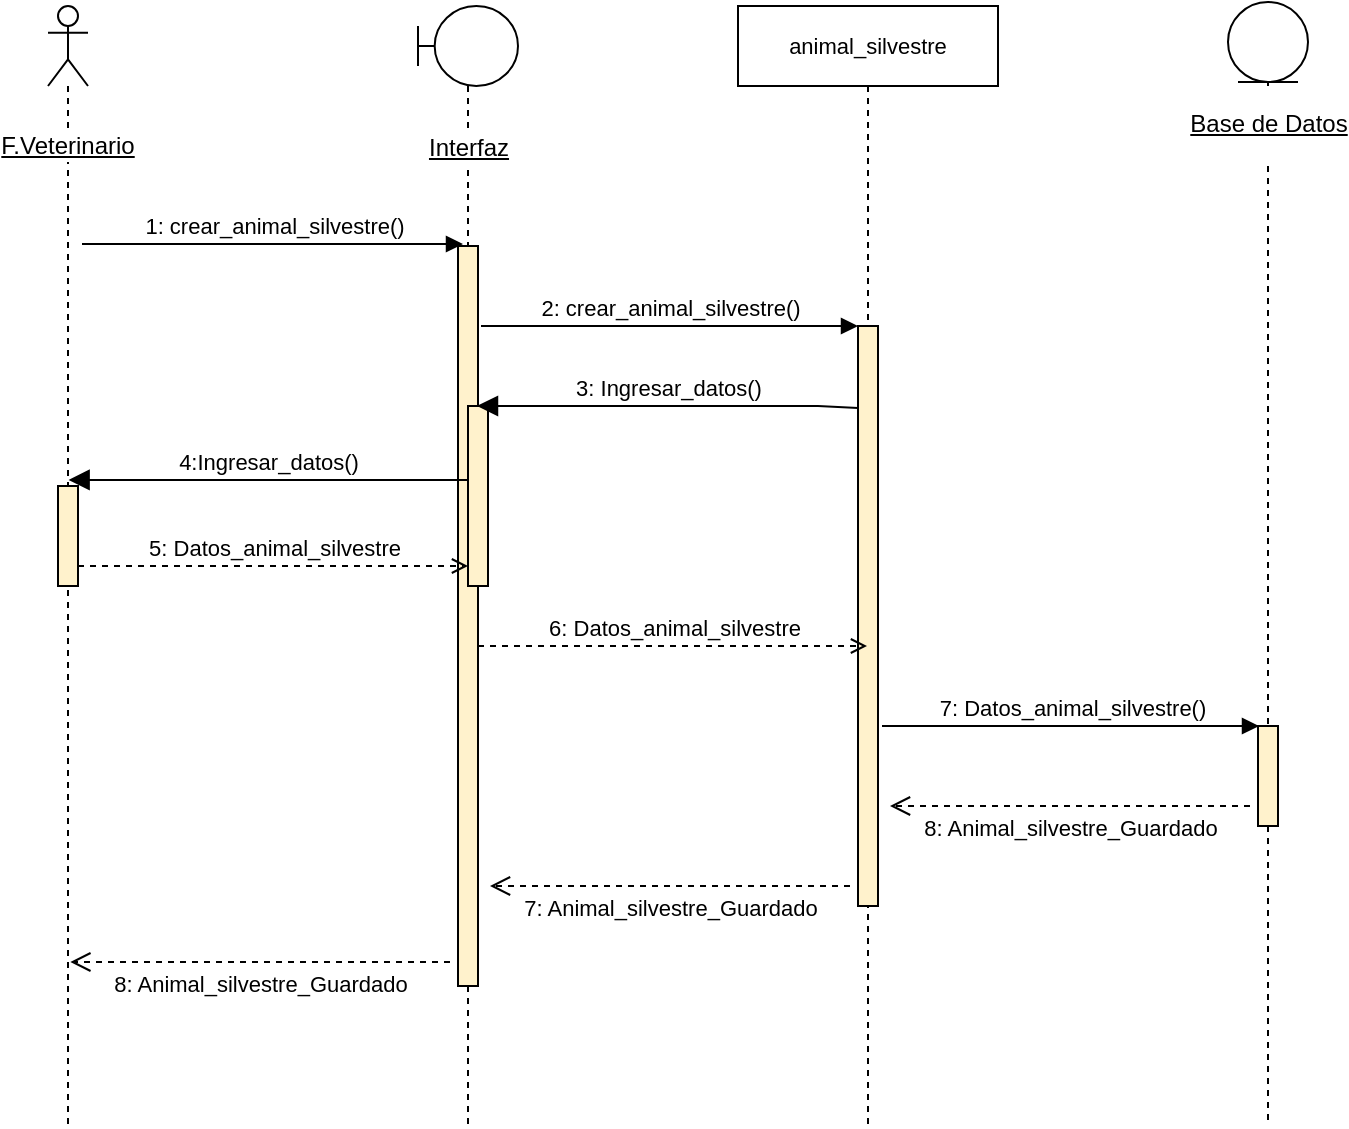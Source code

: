 <mxfile version="20.2.3" type="device" pages="6"><diagram id="PpPu5HY1YEJMZeKts9Id" name="DSCrearAnimalSilvestre"><mxGraphModel dx="868" dy="554" grid="1" gridSize="10" guides="1" tooltips="1" connect="1" arrows="1" fold="1" page="1" pageScale="1" pageWidth="827" pageHeight="1169" math="0" shadow="0"><root><mxCell id="0"/><mxCell id="1" parent="0"/><mxCell id="26SJ10j8aM3_4L1uNbva-2" value="F.Veterinario" style="shape=umlLifeline;participant=umlActor;perimeter=lifelinePerimeter;whiteSpace=wrap;html=1;container=1;collapsible=0;recursiveResize=0;verticalAlign=middle;spacingTop=100;outlineConnect=0;labelBackgroundColor=default;fontStyle=4" parent="1" vertex="1"><mxGeometry x="70" y="40" width="20" height="560" as="geometry"/></mxCell><mxCell id="26SJ10j8aM3_4L1uNbva-3" value="" style="html=1;points=[];perimeter=orthogonalPerimeter;labelBackgroundColor=default;labelBorderColor=none;strokeColor=#000000;fillColor=#fff2cc;" parent="26SJ10j8aM3_4L1uNbva-2" vertex="1"><mxGeometry x="5" y="240" width="10" height="50" as="geometry"/></mxCell><mxCell id="26SJ10j8aM3_4L1uNbva-4" value="Interfaz" style="shape=umlLifeline;participant=umlBoundary;perimeter=lifelinePerimeter;html=1;container=1;collapsible=0;recursiveResize=0;verticalAlign=middle;spacingTop=102;outlineConnect=0;spacing=0;labelBackgroundColor=default;labelBorderColor=none;fontStyle=4" parent="1" vertex="1"><mxGeometry x="255" y="40" width="50" height="560" as="geometry"/></mxCell><mxCell id="26SJ10j8aM3_4L1uNbva-5" value="" style="html=1;points=[];perimeter=orthogonalPerimeter;fillColor=#fff2cc;strokeColor=#000000;" parent="26SJ10j8aM3_4L1uNbva-4" vertex="1"><mxGeometry x="20" y="120" width="10" height="370" as="geometry"/></mxCell><mxCell id="o5OztdF5C5yKe_l-eB_c-1" value="" style="html=1;points=[];perimeter=orthogonalPerimeter;labelBackgroundColor=default;labelBorderColor=none;strokeColor=#000000;fillColor=#fff2cc;" vertex="1" parent="26SJ10j8aM3_4L1uNbva-4"><mxGeometry x="25" y="200" width="10" height="90" as="geometry"/></mxCell><mxCell id="26SJ10j8aM3_4L1uNbva-6" value="&lt;span style=&quot;font-size: 11px; background-color: rgb(255, 255, 255);&quot;&gt;animal_silvestre&lt;/span&gt;" style="shape=umlLifeline;perimeter=lifelinePerimeter;whiteSpace=wrap;html=1;container=1;collapsible=0;recursiveResize=0;outlineConnect=0;" parent="1" vertex="1"><mxGeometry x="415" y="40" width="130" height="560" as="geometry"/></mxCell><mxCell id="26SJ10j8aM3_4L1uNbva-7" value="" style="html=1;points=[];perimeter=orthogonalPerimeter;labelBackgroundColor=default;labelBorderColor=none;strokeColor=#000000;fillColor=#fff2cc;" parent="26SJ10j8aM3_4L1uNbva-6" vertex="1"><mxGeometry x="60" y="160" width="10" height="290" as="geometry"/></mxCell><mxCell id="26SJ10j8aM3_4L1uNbva-11" value="2: crear_animal_silvestre()" style="html=1;verticalAlign=bottom;endArrow=block;rounded=0;exitX=1.4;exitY=0.395;exitDx=0;exitDy=0;exitPerimeter=0;arcSize=0;" parent="26SJ10j8aM3_4L1uNbva-6" edge="1"><mxGeometry width="80" relative="1" as="geometry"><mxPoint x="-128.5" y="160" as="sourcePoint"/><mxPoint x="60" y="160" as="targetPoint"/></mxGeometry></mxCell><mxCell id="26SJ10j8aM3_4L1uNbva-9" value="3: Ingresar_datos()" style="html=1;verticalAlign=bottom;endArrow=block;endSize=8;rounded=0;endFill=1;" parent="26SJ10j8aM3_4L1uNbva-6" edge="1"><mxGeometry relative="1" as="geometry"><mxPoint x="-130.5" y="200" as="targetPoint"/><mxPoint x="60.0" y="201" as="sourcePoint"/><Array as="points"><mxPoint x="40" y="200"/></Array></mxGeometry></mxCell><mxCell id="26SJ10j8aM3_4L1uNbva-16" value="7: Animal_silvestre_Guardado" style="html=1;verticalAlign=bottom;endArrow=open;dashed=1;endSize=8;rounded=0;strokeColor=default;entryX=1.4;entryY=0.85;entryDx=0;entryDy=0;entryPerimeter=0;" parent="26SJ10j8aM3_4L1uNbva-6" edge="1"><mxGeometry y="20" relative="1" as="geometry"><mxPoint x="56" y="440" as="sourcePoint"/><mxPoint x="-124" y="440" as="targetPoint"/><mxPoint as="offset"/></mxGeometry></mxCell><mxCell id="26SJ10j8aM3_4L1uNbva-8" value="1: crear_animal_silvestre()" style="html=1;verticalAlign=bottom;endArrow=block;rounded=0;" parent="1" edge="1"><mxGeometry relative="1" as="geometry"><mxPoint x="87" y="159" as="sourcePoint"/><mxPoint x="277.5" y="159" as="targetPoint"/><Array as="points"><mxPoint x="237" y="159"/></Array></mxGeometry></mxCell><mxCell id="26SJ10j8aM3_4L1uNbva-12" value="&lt;p style=&quot;line-height: 1.2;&quot;&gt;&lt;u&gt;Base de Datos&lt;/u&gt;&lt;/p&gt;" style="shape=umlLifeline;participant=umlEntity;perimeter=lifelinePerimeter;html=1;container=1;collapsible=0;recursiveResize=0;verticalAlign=middle;spacingTop=81;outlineConnect=0;fontSize=12;labelPosition=center;verticalLabelPosition=middle;align=center;spacingRight=0;spacing=0;labelBorderColor=none;labelBackgroundColor=default;" parent="1" vertex="1"><mxGeometry x="660" y="38" width="40" height="562" as="geometry"/></mxCell><mxCell id="26SJ10j8aM3_4L1uNbva-13" value="" style="html=1;points=[];perimeter=orthogonalPerimeter;labelBackgroundColor=default;labelBorderColor=none;strokeColor=#000000;fillColor=#fff2cc;" parent="26SJ10j8aM3_4L1uNbva-12" vertex="1"><mxGeometry x="15" y="362" width="10" height="50" as="geometry"/></mxCell><mxCell id="26SJ10j8aM3_4L1uNbva-14" value="8: Animal_silvestre_Guardado" style="html=1;verticalAlign=bottom;endArrow=open;dashed=1;endSize=8;rounded=0;strokeColor=default;" parent="1" edge="1"><mxGeometry y="20" relative="1" as="geometry"><mxPoint x="671" y="440" as="sourcePoint"/><mxPoint x="491" y="440" as="targetPoint"/><mxPoint as="offset"/></mxGeometry></mxCell><mxCell id="26SJ10j8aM3_4L1uNbva-15" value="8: Animal_silvestre_Guardado" style="html=1;verticalAlign=bottom;endArrow=open;dashed=1;endSize=8;rounded=0;strokeColor=default;" parent="1" edge="1"><mxGeometry y="20" relative="1" as="geometry"><mxPoint x="271" y="518" as="sourcePoint"/><mxPoint x="81.167" y="518" as="targetPoint"/><mxPoint as="offset"/></mxGeometry></mxCell><mxCell id="26SJ10j8aM3_4L1uNbva-17" value="7: Datos_animal_silvestre()" style="html=1;verticalAlign=bottom;endArrow=block;rounded=0;exitX=1.4;exitY=0.395;exitDx=0;exitDy=0;exitPerimeter=0;arcSize=0;" parent="1" edge="1"><mxGeometry width="80" relative="1" as="geometry"><mxPoint x="487" y="400" as="sourcePoint"/><mxPoint x="675.5" y="400" as="targetPoint"/></mxGeometry></mxCell><mxCell id="o5OztdF5C5yKe_l-eB_c-2" value="4:Ingresar_datos()" style="html=1;verticalAlign=bottom;endArrow=block;endSize=8;rounded=0;endFill=1;entryX=0.531;entryY=-0.061;entryDx=0;entryDy=0;entryPerimeter=0;" edge="1" parent="1" source="26SJ10j8aM3_4L1uNbva-4" target="26SJ10j8aM3_4L1uNbva-3"><mxGeometry relative="1" as="geometry"><mxPoint x="90" y="278" as="targetPoint"/><mxPoint x="270.5" y="278.5" as="sourcePoint"/><Array as="points"/></mxGeometry></mxCell><mxCell id="26SJ10j8aM3_4L1uNbva-10" value="5: Datos_animal_silvestre" style="html=1;verticalAlign=bottom;endArrow=open;rounded=0;dashed=1;endFill=0;" parent="1" edge="1" target="o5OztdF5C5yKe_l-eB_c-1" source="26SJ10j8aM3_4L1uNbva-3"><mxGeometry width="80" relative="1" as="geometry"><mxPoint x="80" y="320" as="sourcePoint"/><mxPoint x="270.5" y="320.5" as="targetPoint"/><Array as="points"><mxPoint x="220" y="320"/></Array></mxGeometry></mxCell><mxCell id="o5OztdF5C5yKe_l-eB_c-3" value="6: Datos_animal_silvestre" style="html=1;verticalAlign=bottom;endArrow=open;rounded=0;dashed=1;endFill=0;" edge="1" parent="1" source="26SJ10j8aM3_4L1uNbva-5" target="26SJ10j8aM3_4L1uNbva-6"><mxGeometry width="80" relative="1" as="geometry"><mxPoint x="290" y="360" as="sourcePoint"/><mxPoint x="470" y="360" as="targetPoint"/><Array as="points"><mxPoint x="425" y="360"/></Array></mxGeometry></mxCell></root></mxGraphModel></diagram><diagram name="DSBuscarAnimalSilvestre" id="t5gWz8O-iPnU7sWwLJxw"><mxGraphModel dx="868" dy="554" grid="1" gridSize="10" guides="1" tooltips="1" connect="1" arrows="1" fold="1" page="1" pageScale="1" pageWidth="827" pageHeight="1169" math="0" shadow="0"><root><mxCell id="TSBlv3AnRWEgm5hTHN4B-0"/><mxCell id="TSBlv3AnRWEgm5hTHN4B-1" parent="TSBlv3AnRWEgm5hTHN4B-0"/><mxCell id="YzIP8chMCkNu9rCXRNPg-3" value="5: Buscar_animal_silvestre()" style="html=1;verticalAlign=bottom;endArrow=block;rounded=0;" parent="TSBlv3AnRWEgm5hTHN4B-1" edge="1"><mxGeometry relative="1" as="geometry"><mxPoint x="480" y="320" as="sourcePoint"/><mxPoint x="670.5" y="320" as="targetPoint"/><Array as="points"><mxPoint x="630" y="320"/></Array></mxGeometry></mxCell><mxCell id="FJk_5QKppAOTw_eSxexa-2" value="3: Nombre" style="html=1;verticalAlign=bottom;endArrow=open;rounded=0;dashed=1;endFill=0;" parent="TSBlv3AnRWEgm5hTHN4B-1" edge="1"><mxGeometry width="80" relative="1" as="geometry"><mxPoint x="75" y="240" as="sourcePoint"/><mxPoint x="265.5" y="240.5" as="targetPoint"/></mxGeometry></mxCell><mxCell id="TSBlv3AnRWEgm5hTHN4B-2" value="F.Veterinario" style="shape=umlLifeline;participant=umlActor;perimeter=lifelinePerimeter;whiteSpace=wrap;html=1;container=1;collapsible=0;recursiveResize=0;verticalAlign=middle;spacingTop=100;outlineConnect=0;labelBackgroundColor=default;fontStyle=4" parent="TSBlv3AnRWEgm5hTHN4B-1" vertex="1"><mxGeometry x="70" y="40" width="20" height="480" as="geometry"/></mxCell><mxCell id="TSBlv3AnRWEgm5hTHN4B-3" value="Interfaz" style="shape=umlLifeline;participant=umlBoundary;perimeter=lifelinePerimeter;html=1;container=1;collapsible=0;recursiveResize=0;verticalAlign=middle;spacingTop=102;outlineConnect=0;spacing=0;labelBackgroundColor=default;labelBorderColor=none;fontStyle=4" parent="TSBlv3AnRWEgm5hTHN4B-1" vertex="1"><mxGeometry x="255" y="40" width="50" height="480" as="geometry"/></mxCell><mxCell id="YzIP8chMCkNu9rCXRNPg-0" value="" style="html=1;points=[];perimeter=orthogonalPerimeter;labelBackgroundColor=default;labelBorderColor=none;strokeColor=#000000;fillColor=#fff2cc;" parent="TSBlv3AnRWEgm5hTHN4B-3" vertex="1"><mxGeometry x="20" y="120" width="10" height="290" as="geometry"/></mxCell><mxCell id="TSBlv3AnRWEgm5hTHN4B-4" value="&lt;span style=&quot;font-size: 11px; background-color: rgb(255, 255, 255);&quot;&gt;animal_silvestre&lt;/span&gt;" style="shape=umlLifeline;perimeter=lifelinePerimeter;whiteSpace=wrap;html=1;container=1;collapsible=0;recursiveResize=0;outlineConnect=0;" parent="TSBlv3AnRWEgm5hTHN4B-1" vertex="1"><mxGeometry x="415" y="40" width="130" height="480" as="geometry"/></mxCell><mxCell id="YzIP8chMCkNu9rCXRNPg-2" value="" style="html=1;points=[];perimeter=orthogonalPerimeter;labelBackgroundColor=default;labelBorderColor=none;strokeColor=#000000;fillColor=#fff2cc;" parent="TSBlv3AnRWEgm5hTHN4B-4" vertex="1"><mxGeometry x="60" y="240" width="10" height="130" as="geometry"/></mxCell><mxCell id="rik4LJtdC6rHzCmp5UxO-2" value="7: animal_silvestre_encontrado" style="html=1;verticalAlign=bottom;endArrow=open;dashed=1;endSize=8;rounded=0;strokeColor=default;" parent="TSBlv3AnRWEgm5hTHN4B-4" edge="1"><mxGeometry y="20" relative="1" as="geometry"><mxPoint x="51" y="360" as="sourcePoint"/><mxPoint x="-129" y="360" as="targetPoint"/><mxPoint as="offset"/></mxGeometry></mxCell><mxCell id="TSBlv3AnRWEgm5hTHN4B-5" value="&lt;p style=&quot;line-height: 1.2;&quot;&gt;&lt;u&gt;Base de Datos&lt;/u&gt;&lt;/p&gt;" style="shape=umlLifeline;participant=umlEntity;perimeter=lifelinePerimeter;html=1;container=1;collapsible=0;recursiveResize=0;verticalAlign=middle;spacingTop=81;outlineConnect=0;fontSize=12;labelPosition=center;verticalLabelPosition=middle;align=center;spacingRight=0;spacing=0;labelBorderColor=none;labelBackgroundColor=default;" parent="TSBlv3AnRWEgm5hTHN4B-1" vertex="1"><mxGeometry x="660" y="38" width="40" height="480" as="geometry"/></mxCell><mxCell id="rik4LJtdC6rHzCmp5UxO-1" value="" style="html=1;points=[];perimeter=orthogonalPerimeter;labelBackgroundColor=default;labelBorderColor=none;strokeColor=#000000;fillColor=#fff2cc;" parent="TSBlv3AnRWEgm5hTHN4B-5" vertex="1"><mxGeometry x="15" y="282" width="10" height="48" as="geometry"/></mxCell><mxCell id="FJk_5QKppAOTw_eSxexa-0" value="" style="html=1;points=[];perimeter=orthogonalPerimeter;labelBackgroundColor=default;labelBorderColor=none;strokeColor=#000000;fillColor=#fff2cc;" parent="TSBlv3AnRWEgm5hTHN4B-1" vertex="1"><mxGeometry x="76" y="200" width="10" height="50" as="geometry"/></mxCell><mxCell id="FJk_5QKppAOTw_eSxexa-1" value="1: Buscar_animal_silvestre()" style="html=1;verticalAlign=bottom;endArrow=block;rounded=0;" parent="TSBlv3AnRWEgm5hTHN4B-1" edge="1"><mxGeometry relative="1" as="geometry"><mxPoint x="86" y="160" as="sourcePoint"/><mxPoint x="276.5" y="160" as="targetPoint"/><Array as="points"><mxPoint x="236" y="160"/></Array></mxGeometry></mxCell><mxCell id="FJk_5QKppAOTw_eSxexa-3" value="2: Ingresar_animal_silvestre_Buscar()" style="html=1;verticalAlign=bottom;endArrow=block;endSize=8;rounded=0;endFill=1;" parent="TSBlv3AnRWEgm5hTHN4B-1" edge="1"><mxGeometry relative="1" as="geometry"><mxPoint x="78.5" y="199" as="targetPoint"/><mxPoint x="269.0" y="200" as="sourcePoint"/><Array as="points"><mxPoint x="249" y="199"/></Array></mxGeometry></mxCell><mxCell id="YzIP8chMCkNu9rCXRNPg-1" value="4: Buscar_animal_silvestre()" style="html=1;verticalAlign=bottom;endArrow=block;rounded=0;" parent="TSBlv3AnRWEgm5hTHN4B-1" edge="1"><mxGeometry relative="1" as="geometry"><mxPoint x="287" y="279.5" as="sourcePoint"/><mxPoint x="477.5" y="279.5" as="targetPoint"/><Array as="points"><mxPoint x="437" y="279.5"/></Array></mxGeometry></mxCell><mxCell id="rik4LJtdC6rHzCmp5UxO-0" value="6: animal_silvestre_encontrado" style="html=1;verticalAlign=bottom;endArrow=open;dashed=1;endSize=8;rounded=0;strokeColor=default;" parent="TSBlv3AnRWEgm5hTHN4B-1" edge="1"><mxGeometry y="20" relative="1" as="geometry"><mxPoint x="670" y="360" as="sourcePoint"/><mxPoint x="490" y="360" as="targetPoint"/><mxPoint as="offset"/></mxGeometry></mxCell><mxCell id="rik4LJtdC6rHzCmp5UxO-3" value="8:animal_silvestre_encontrado" style="html=1;verticalAlign=bottom;endArrow=open;dashed=1;endSize=8;rounded=0;strokeColor=default;" parent="TSBlv3AnRWEgm5hTHN4B-1" edge="1"><mxGeometry y="20" relative="1" as="geometry"><mxPoint x="271" y="440" as="sourcePoint"/><mxPoint x="91" y="440" as="targetPoint"/><mxPoint as="offset"/></mxGeometry></mxCell><mxCell id="LlLbbcKYtUrt_hek_lCf-0" value="&lt;font style=&quot;font-size: 11px;&quot;&gt;Puede devolver uno o más pacientes&lt;/font&gt;" style="shape=note;size=10;whiteSpace=wrap;html=1;labelBackgroundColor=none;align=left;fillColor=#fff2cc;strokeColor=#000000;" vertex="1" parent="TSBlv3AnRWEgm5hTHN4B-1"><mxGeometry x="730" y="210" width="90" height="60" as="geometry"/></mxCell><mxCell id="LlLbbcKYtUrt_hek_lCf-1" style="rounded=0;orthogonalLoop=1;jettySize=auto;html=1;fontSize=11;endArrow=none;endFill=0;dashed=1;" edge="1" parent="TSBlv3AnRWEgm5hTHN4B-1" source="rik4LJtdC6rHzCmp5UxO-1" target="LlLbbcKYtUrt_hek_lCf-0"><mxGeometry relative="1" as="geometry"/></mxCell></root></mxGraphModel></diagram><diagram name="DSVerAnimalSilvestre" id="uiC0CxBKIjvCTaStAtZ9"><mxGraphModel dx="868" dy="554" grid="1" gridSize="10" guides="1" tooltips="1" connect="1" arrows="1" fold="1" page="1" pageScale="1" pageWidth="827" pageHeight="1169" math="0" shadow="0"><root><mxCell id="5BQTQxXOsllrjebi0auy-0"/><mxCell id="5BQTQxXOsllrjebi0auy-1" parent="5BQTQxXOsllrjebi0auy-0"/><mxCell id="5BQTQxXOsllrjebi0auy-2" value="F.Veterinario" style="shape=umlLifeline;participant=umlActor;perimeter=lifelinePerimeter;whiteSpace=wrap;html=1;container=1;collapsible=0;recursiveResize=0;verticalAlign=middle;spacingTop=100;outlineConnect=0;labelBackgroundColor=default;fontStyle=4" vertex="1" parent="5BQTQxXOsllrjebi0auy-1"><mxGeometry x="70" y="40" width="20" height="520" as="geometry"/></mxCell><mxCell id="5BQTQxXOsllrjebi0auy-3" value="Interfaz" style="shape=umlLifeline;participant=umlBoundary;perimeter=lifelinePerimeter;html=1;container=1;collapsible=0;recursiveResize=0;verticalAlign=middle;spacingTop=102;outlineConnect=0;spacing=0;labelBackgroundColor=default;labelBorderColor=none;fontStyle=4" vertex="1" parent="5BQTQxXOsllrjebi0auy-1"><mxGeometry x="255" y="40" width="50" height="520" as="geometry"/></mxCell><mxCell id="5BQTQxXOsllrjebi0auy-4" value="" style="html=1;points=[];perimeter=orthogonalPerimeter;labelBackgroundColor=default;labelBorderColor=none;strokeColor=#000000;fillColor=#fff2cc;" vertex="1" parent="5BQTQxXOsllrjebi0auy-3"><mxGeometry x="20" y="240" width="10" height="210" as="geometry"/></mxCell><mxCell id="5BQTQxXOsllrjebi0auy-5" value="&lt;span style=&quot;font-size: 11px; background-color: rgb(255, 255, 255);&quot;&gt;animal_silvestre&lt;/span&gt;" style="shape=umlLifeline;perimeter=lifelinePerimeter;whiteSpace=wrap;html=1;container=1;collapsible=0;recursiveResize=0;outlineConnect=0;" vertex="1" parent="5BQTQxXOsllrjebi0auy-1"><mxGeometry x="397" y="40" width="167" height="520" as="geometry"/></mxCell><mxCell id="5BQTQxXOsllrjebi0auy-6" value="2: Ver_animal_silvestre()" style="html=1;verticalAlign=bottom;endArrow=block;rounded=0;endFill=1;" edge="1" parent="5BQTQxXOsllrjebi0auy-5"><mxGeometry width="80" relative="1" as="geometry"><mxPoint x="-107" y="280" as="sourcePoint"/><mxPoint x="73" y="281" as="targetPoint"/></mxGeometry></mxCell><mxCell id="5BQTQxXOsllrjebi0auy-7" value="" style="html=1;points=[];perimeter=orthogonalPerimeter;labelBackgroundColor=default;labelBorderColor=none;strokeColor=#000000;fillColor=#fff2cc;" vertex="1" parent="5BQTQxXOsllrjebi0auy-5"><mxGeometry x="78.5" y="280" width="10" height="130" as="geometry"/></mxCell><mxCell id="5BQTQxXOsllrjebi0auy-8" value="5: Datos_animal_silvestre" style="html=1;verticalAlign=bottom;endArrow=open;dashed=1;endSize=8;rounded=0;strokeColor=default;" edge="1" parent="5BQTQxXOsllrjebi0auy-5"><mxGeometry y="20" relative="1" as="geometry"><mxPoint x="73" y="400" as="sourcePoint"/><mxPoint x="-107" y="400" as="targetPoint"/><mxPoint as="offset"/></mxGeometry></mxCell><mxCell id="5BQTQxXOsllrjebi0auy-9" value="&lt;p style=&quot;line-height: 1.2;&quot;&gt;&lt;u&gt;Base de Datos&lt;/u&gt;&lt;/p&gt;" style="shape=umlLifeline;participant=umlEntity;perimeter=lifelinePerimeter;html=1;container=1;collapsible=0;recursiveResize=0;verticalAlign=middle;spacingTop=81;outlineConnect=0;fontSize=12;labelPosition=center;verticalLabelPosition=middle;align=center;spacingRight=0;spacing=0;labelBorderColor=none;labelBackgroundColor=default;" vertex="1" parent="5BQTQxXOsllrjebi0auy-1"><mxGeometry x="660" y="38" width="40" height="522" as="geometry"/></mxCell><mxCell id="5BQTQxXOsllrjebi0auy-10" value="" style="html=1;points=[];perimeter=orthogonalPerimeter;labelBackgroundColor=default;labelBorderColor=none;strokeColor=#000000;fillColor=#fff2cc;" vertex="1" parent="5BQTQxXOsllrjebi0auy-9"><mxGeometry x="15" y="322" width="10" height="50" as="geometry"/></mxCell><mxCell id="5BQTQxXOsllrjebi0auy-11" value="1: Ver_animal_silvestre()" style="html=1;verticalAlign=bottom;endArrow=block;rounded=0;" edge="1" parent="5BQTQxXOsllrjebi0auy-1"><mxGeometry relative="1" as="geometry"><mxPoint x="80.0" y="280" as="sourcePoint"/><mxPoint x="270.5" y="280" as="targetPoint"/><Array as="points"><mxPoint x="230" y="280"/></Array></mxGeometry></mxCell><mxCell id="5BQTQxXOsllrjebi0auy-12" value="3: Ver_animal_silvestre()" style="html=1;verticalAlign=bottom;endArrow=block;rounded=0;endFill=1;" edge="1" parent="5BQTQxXOsllrjebi0auy-1"><mxGeometry width="80" relative="1" as="geometry"><mxPoint x="486.5" y="359.5" as="sourcePoint"/><mxPoint x="677" y="360" as="targetPoint"/></mxGeometry></mxCell><mxCell id="5BQTQxXOsllrjebi0auy-13" value="4:Datos_animal_silvestre" style="html=1;verticalAlign=bottom;endArrow=open;dashed=1;endSize=8;rounded=0;strokeColor=default;" edge="1" parent="5BQTQxXOsllrjebi0auy-1"><mxGeometry y="20" relative="1" as="geometry"><mxPoint x="670" y="400.0" as="sourcePoint"/><mxPoint x="490" y="400.0" as="targetPoint"/><mxPoint as="offset"/></mxGeometry></mxCell><mxCell id="5BQTQxXOsllrjebi0auy-14" value="6: Datos_animal_silvestre" style="html=1;verticalAlign=bottom;endArrow=open;dashed=1;endSize=8;rounded=0;strokeColor=default;" edge="1" parent="5BQTQxXOsllrjebi0auy-1"><mxGeometry y="20" relative="1" as="geometry"><mxPoint x="270" y="480" as="sourcePoint"/><mxPoint x="90" y="480" as="targetPoint"/><mxPoint as="offset"/></mxGeometry></mxCell><mxCell id="5BQTQxXOsllrjebi0auy-15" value="&lt;b&gt;ref&lt;/b&gt; Buscar_&lt;span style=&quot;font-size: 11px;&quot;&gt;animal_silvestre&lt;/span&gt;" style="shape=umlFrame;whiteSpace=wrap;html=1;width=180;height=30;fillColor=#fff2cc;strokeColor=#000000;" vertex="1" parent="5BQTQxXOsllrjebi0auy-1"><mxGeometry x="80" y="160" width="600" height="80" as="geometry"/></mxCell></root></mxGraphModel></diagram><diagram name="DSEditarAnimalSilvestre" id="uuRQjF_i7qxjQzjEemil"><mxGraphModel dx="868" dy="554" grid="1" gridSize="10" guides="1" tooltips="1" connect="1" arrows="1" fold="1" page="1" pageScale="1" pageWidth="827" pageHeight="1169" math="0" shadow="0"><root><mxCell id="XlnErdmDIxLrdk32iWzj-0"/><mxCell id="XlnErdmDIxLrdk32iWzj-1" parent="XlnErdmDIxLrdk32iWzj-0"/><mxCell id="XlnErdmDIxLrdk32iWzj-2" value="F.Veterinario" style="shape=umlLifeline;participant=umlActor;perimeter=lifelinePerimeter;whiteSpace=wrap;html=1;container=1;collapsible=0;recursiveResize=0;verticalAlign=middle;spacingTop=100;outlineConnect=0;labelBackgroundColor=default;fontStyle=4" vertex="1" parent="XlnErdmDIxLrdk32iWzj-1"><mxGeometry x="70" y="40" width="20" height="760" as="geometry"/></mxCell><mxCell id="XlnErdmDIxLrdk32iWzj-3" value="Interfaz" style="shape=umlLifeline;participant=umlBoundary;perimeter=lifelinePerimeter;html=1;container=1;collapsible=0;recursiveResize=0;verticalAlign=middle;spacingTop=102;outlineConnect=0;spacing=0;labelBackgroundColor=default;labelBorderColor=none;fontStyle=4" vertex="1" parent="XlnErdmDIxLrdk32iWzj-1"><mxGeometry x="255" y="40" width="50" height="760" as="geometry"/></mxCell><mxCell id="XlnErdmDIxLrdk32iWzj-4" value="" style="html=1;points=[];perimeter=orthogonalPerimeter;labelBackgroundColor=default;labelBorderColor=none;strokeColor=#000000;fillColor=#fff2cc;" vertex="1" parent="XlnErdmDIxLrdk32iWzj-3"><mxGeometry x="20" y="240" width="10" height="210" as="geometry"/></mxCell><mxCell id="oY2jYeKHebTG-f5XdAxJ-2" value="" style="html=1;points=[];perimeter=orthogonalPerimeter;labelBackgroundColor=default;labelBorderColor=none;strokeColor=#000000;fillColor=#fff2cc;" vertex="1" parent="XlnErdmDIxLrdk32iWzj-3"><mxGeometry x="20" y="480" width="10" height="210" as="geometry"/></mxCell><mxCell id="XlnErdmDIxLrdk32iWzj-5" value="&lt;span style=&quot;font-size: 11px; background-color: rgb(255, 255, 255);&quot;&gt;animal_silvestre&lt;/span&gt;" style="shape=umlLifeline;perimeter=lifelinePerimeter;whiteSpace=wrap;html=1;container=1;collapsible=0;recursiveResize=0;outlineConnect=0;" vertex="1" parent="XlnErdmDIxLrdk32iWzj-1"><mxGeometry x="420" y="38" width="123" height="760" as="geometry"/></mxCell><mxCell id="XlnErdmDIxLrdk32iWzj-6" value="2: Editar_animal_silvestre()" style="html=1;verticalAlign=bottom;endArrow=block;rounded=0;endFill=1;" edge="1" parent="XlnErdmDIxLrdk32iWzj-5"><mxGeometry width="80" relative="1" as="geometry"><mxPoint x="-130" y="280" as="sourcePoint"/><mxPoint x="50" y="281" as="targetPoint"/></mxGeometry></mxCell><mxCell id="XlnErdmDIxLrdk32iWzj-7" value="" style="html=1;points=[];perimeter=orthogonalPerimeter;labelBackgroundColor=default;labelBorderColor=none;strokeColor=#000000;fillColor=#fff2cc;" vertex="1" parent="XlnErdmDIxLrdk32iWzj-5"><mxGeometry x="56.5" y="280" width="10" height="130" as="geometry"/></mxCell><mxCell id="XlnErdmDIxLrdk32iWzj-8" value="5: Datos_animal_silvestre" style="html=1;verticalAlign=bottom;endArrow=open;dashed=1;endSize=8;rounded=0;strokeColor=default;" edge="1" parent="XlnErdmDIxLrdk32iWzj-5"><mxGeometry y="20" relative="1" as="geometry"><mxPoint x="50" y="402" as="sourcePoint"/><mxPoint x="-130" y="402" as="targetPoint"/><mxPoint as="offset"/></mxGeometry></mxCell><mxCell id="oY2jYeKHebTG-f5XdAxJ-3" value="8: Guardar_nuevos_datos()" style="html=1;verticalAlign=bottom;endArrow=block;rounded=0;endFill=1;" edge="1" parent="XlnErdmDIxLrdk32iWzj-5"><mxGeometry width="80" relative="1" as="geometry"><mxPoint x="-123.5" y="520" as="sourcePoint"/><mxPoint x="56.5" y="521" as="targetPoint"/></mxGeometry></mxCell><mxCell id="oY2jYeKHebTG-f5XdAxJ-4" value="" style="html=1;points=[];perimeter=orthogonalPerimeter;labelBackgroundColor=default;labelBorderColor=none;strokeColor=#000000;fillColor=#fff2cc;" vertex="1" parent="XlnErdmDIxLrdk32iWzj-5"><mxGeometry x="56.5" y="520" width="10" height="130" as="geometry"/></mxCell><mxCell id="oY2jYeKHebTG-f5XdAxJ-8" value="11: animal_silvestre_guardado" style="html=1;verticalAlign=bottom;endArrow=open;dashed=1;endSize=8;rounded=0;strokeColor=default;" edge="1" parent="XlnErdmDIxLrdk32iWzj-5"><mxGeometry y="20" relative="1" as="geometry"><mxPoint x="50" y="640" as="sourcePoint"/><mxPoint x="-130" y="640" as="targetPoint"/><mxPoint as="offset"/></mxGeometry></mxCell><mxCell id="XlnErdmDIxLrdk32iWzj-9" value="&lt;p style=&quot;line-height: 1.2;&quot;&gt;&lt;u&gt;Base de Datos&lt;/u&gt;&lt;/p&gt;" style="shape=umlLifeline;participant=umlEntity;perimeter=lifelinePerimeter;html=1;container=1;collapsible=0;recursiveResize=0;verticalAlign=middle;spacingTop=81;outlineConnect=0;fontSize=12;labelPosition=center;verticalLabelPosition=middle;align=center;spacingRight=0;spacing=0;labelBorderColor=none;labelBackgroundColor=default;" vertex="1" parent="XlnErdmDIxLrdk32iWzj-1"><mxGeometry x="660" y="38" width="40" height="762" as="geometry"/></mxCell><mxCell id="XlnErdmDIxLrdk32iWzj-10" value="" style="html=1;points=[];perimeter=orthogonalPerimeter;labelBackgroundColor=default;labelBorderColor=none;strokeColor=#000000;fillColor=#fff2cc;" vertex="1" parent="XlnErdmDIxLrdk32iWzj-9"><mxGeometry x="15" y="322" width="10" height="50" as="geometry"/></mxCell><mxCell id="oY2jYeKHebTG-f5XdAxJ-7" value="" style="html=1;points=[];perimeter=orthogonalPerimeter;labelBackgroundColor=default;labelBorderColor=none;strokeColor=#000000;fillColor=#fff2cc;" vertex="1" parent="XlnErdmDIxLrdk32iWzj-9"><mxGeometry x="15" y="562" width="10" height="50" as="geometry"/></mxCell><mxCell id="XlnErdmDIxLrdk32iWzj-11" value="1: Editar_animal_silvestre()" style="html=1;verticalAlign=bottom;endArrow=block;rounded=0;" edge="1" parent="XlnErdmDIxLrdk32iWzj-1"><mxGeometry relative="1" as="geometry"><mxPoint x="80.0" y="280" as="sourcePoint"/><mxPoint x="270.5" y="280" as="targetPoint"/><Array as="points"><mxPoint x="230" y="280"/></Array></mxGeometry></mxCell><mxCell id="XlnErdmDIxLrdk32iWzj-12" value="3: Editar_animal_silvestre()" style="html=1;verticalAlign=bottom;endArrow=block;rounded=0;endFill=1;" edge="1" parent="XlnErdmDIxLrdk32iWzj-1"><mxGeometry width="80" relative="1" as="geometry"><mxPoint x="486.5" y="359.5" as="sourcePoint"/><mxPoint x="677" y="360" as="targetPoint"/></mxGeometry></mxCell><mxCell id="XlnErdmDIxLrdk32iWzj-13" value="4:Datos_animal_silvestre" style="html=1;verticalAlign=bottom;endArrow=open;dashed=1;endSize=8;rounded=0;strokeColor=default;" edge="1" parent="XlnErdmDIxLrdk32iWzj-1"><mxGeometry y="20" relative="1" as="geometry"><mxPoint x="670" y="400.0" as="sourcePoint"/><mxPoint x="490" y="400.0" as="targetPoint"/><mxPoint as="offset"/></mxGeometry></mxCell><mxCell id="XlnErdmDIxLrdk32iWzj-14" value="6: Datos_animal_silvestre" style="html=1;verticalAlign=bottom;endArrow=open;dashed=1;endSize=8;rounded=0;strokeColor=default;" edge="1" parent="XlnErdmDIxLrdk32iWzj-1"><mxGeometry y="20" relative="1" as="geometry"><mxPoint x="270" y="480" as="sourcePoint"/><mxPoint x="90" y="480" as="targetPoint"/><mxPoint as="offset"/></mxGeometry></mxCell><mxCell id="XlnErdmDIxLrdk32iWzj-15" value="&lt;b&gt;ref&lt;/b&gt; Buscar_&lt;span style=&quot;font-size: 11px;&quot;&gt;Animal_silvestre&lt;/span&gt;" style="shape=umlFrame;whiteSpace=wrap;html=1;width=180;height=30;fillColor=#fff2cc;strokeColor=#000000;" vertex="1" parent="XlnErdmDIxLrdk32iWzj-1"><mxGeometry x="80" y="160" width="600" height="80" as="geometry"/></mxCell><mxCell id="oY2jYeKHebTG-f5XdAxJ-1" value="7: Guardar_nuevos_datos()" style="html=1;verticalAlign=bottom;endArrow=block;rounded=0;endFill=1;" edge="1" parent="XlnErdmDIxLrdk32iWzj-1"><mxGeometry width="80" relative="1" as="geometry"><mxPoint x="90" y="520" as="sourcePoint"/><mxPoint x="270" y="521" as="targetPoint"/></mxGeometry></mxCell><mxCell id="oY2jYeKHebTG-f5XdAxJ-5" value="9: Guardar_nuevos_datos()" style="html=1;verticalAlign=bottom;endArrow=block;rounded=0;endFill=1;" edge="1" parent="XlnErdmDIxLrdk32iWzj-1"><mxGeometry width="80" relative="1" as="geometry"><mxPoint x="490" y="600" as="sourcePoint"/><mxPoint x="670" y="601" as="targetPoint"/></mxGeometry></mxCell><mxCell id="oY2jYeKHebTG-f5XdAxJ-6" value="10: animal_silvestre_guardado" style="html=1;verticalAlign=bottom;endArrow=open;dashed=1;endSize=8;rounded=0;strokeColor=default;" edge="1" parent="XlnErdmDIxLrdk32iWzj-1"><mxGeometry y="20" relative="1" as="geometry"><mxPoint x="670" y="640.0" as="sourcePoint"/><mxPoint x="490" y="640.0" as="targetPoint"/><mxPoint as="offset"/></mxGeometry></mxCell><mxCell id="oY2jYeKHebTG-f5XdAxJ-9" value="12: animal_silvestre_guardado" style="html=1;verticalAlign=bottom;endArrow=open;dashed=1;endSize=8;rounded=0;strokeColor=default;" edge="1" parent="XlnErdmDIxLrdk32iWzj-1"><mxGeometry y="20" relative="1" as="geometry"><mxPoint x="270" y="720" as="sourcePoint"/><mxPoint x="90" y="720" as="targetPoint"/><mxPoint as="offset"/></mxGeometry></mxCell></root></mxGraphModel></diagram><diagram id="_hka9nt5Kh2za3k7cmXm" name="DSDeshabilitarAnimalSilvestre"><mxGraphModel dx="868" dy="554" grid="1" gridSize="10" guides="1" tooltips="1" connect="1" arrows="1" fold="1" page="1" pageScale="1" pageWidth="827" pageHeight="1169" math="0" shadow="0"><root><mxCell id="0"/><mxCell id="1" parent="0"/><mxCell id="rH1rf5TmTTAdQvhvfA2B-1" value="F.Veterinario" style="shape=umlLifeline;participant=umlActor;perimeter=lifelinePerimeter;whiteSpace=wrap;html=1;container=1;collapsible=0;recursiveResize=0;verticalAlign=middle;spacingTop=100;outlineConnect=0;labelBackgroundColor=default;fontStyle=4" parent="1" vertex="1"><mxGeometry x="70" y="40" width="20" height="520" as="geometry"/></mxCell><mxCell id="rH1rf5TmTTAdQvhvfA2B-3" value="Interfaz" style="shape=umlLifeline;participant=umlBoundary;perimeter=lifelinePerimeter;html=1;container=1;collapsible=0;recursiveResize=0;verticalAlign=middle;spacingTop=102;outlineConnect=0;spacing=0;labelBackgroundColor=default;labelBorderColor=none;fontStyle=4" parent="1" vertex="1"><mxGeometry x="255" y="40" width="50" height="520" as="geometry"/></mxCell><mxCell id="7i6zJhEc-FqexCsx1Epe-7" value="" style="html=1;points=[];perimeter=orthogonalPerimeter;labelBackgroundColor=default;labelBorderColor=none;strokeColor=#000000;fillColor=#fff2cc;" parent="rH1rf5TmTTAdQvhvfA2B-3" vertex="1"><mxGeometry x="20" y="240" width="10" height="210" as="geometry"/></mxCell><mxCell id="rH1rf5TmTTAdQvhvfA2B-5" value="&lt;span style=&quot;font-size: 11px; background-color: rgb(255, 255, 255);&quot;&gt;animal_silvestre&lt;/span&gt;" style="shape=umlLifeline;perimeter=lifelinePerimeter;whiteSpace=wrap;html=1;container=1;collapsible=0;recursiveResize=0;outlineConnect=0;" parent="1" vertex="1"><mxGeometry x="397" y="40" width="167" height="520" as="geometry"/></mxCell><mxCell id="xc4X76Vo23QGGhQDRur4-1" value="2: Deshabilitar_animal_silvestre()" style="html=1;verticalAlign=bottom;endArrow=block;rounded=0;endFill=1;" parent="rH1rf5TmTTAdQvhvfA2B-5" edge="1"><mxGeometry width="80" relative="1" as="geometry"><mxPoint x="-107" y="280" as="sourcePoint"/><mxPoint x="73" y="281" as="targetPoint"/></mxGeometry></mxCell><mxCell id="xc4X76Vo23QGGhQDRur4-2" value="" style="html=1;points=[];perimeter=orthogonalPerimeter;labelBackgroundColor=default;labelBorderColor=none;strokeColor=#000000;fillColor=#fff2cc;" parent="rH1rf5TmTTAdQvhvfA2B-5" vertex="1"><mxGeometry x="78.5" y="280" width="10" height="130" as="geometry"/></mxCell><mxCell id="PLo6g6E65NgbSJLj6OIu-2" value="5: animal_silvestre_deshabilitado" style="html=1;verticalAlign=bottom;endArrow=open;dashed=1;endSize=8;rounded=0;strokeColor=default;" parent="rH1rf5TmTTAdQvhvfA2B-5" edge="1"><mxGeometry y="20" relative="1" as="geometry"><mxPoint x="73" y="400" as="sourcePoint"/><mxPoint x="-107" y="400" as="targetPoint"/><mxPoint as="offset"/></mxGeometry></mxCell><mxCell id="rH1rf5TmTTAdQvhvfA2B-7" value="&lt;p style=&quot;line-height: 1.2;&quot;&gt;&lt;u&gt;Base de Datos&lt;/u&gt;&lt;/p&gt;" style="shape=umlLifeline;participant=umlEntity;perimeter=lifelinePerimeter;html=1;container=1;collapsible=0;recursiveResize=0;verticalAlign=middle;spacingTop=81;outlineConnect=0;fontSize=12;labelPosition=center;verticalLabelPosition=middle;align=center;spacingRight=0;spacing=0;labelBorderColor=none;labelBackgroundColor=default;" parent="1" vertex="1"><mxGeometry x="660" y="38" width="40" height="522" as="geometry"/></mxCell><mxCell id="xc4X76Vo23QGGhQDRur4-4" value="" style="html=1;points=[];perimeter=orthogonalPerimeter;labelBackgroundColor=default;labelBorderColor=none;strokeColor=#000000;fillColor=#fff2cc;" parent="rH1rf5TmTTAdQvhvfA2B-7" vertex="1"><mxGeometry x="15" y="322" width="10" height="50" as="geometry"/></mxCell><mxCell id="xFQDDsnO035LzfLsw2Ze-2" value="1: Deshabilitar_animal_silvestre()" style="html=1;verticalAlign=bottom;endArrow=block;rounded=0;" parent="1" edge="1"><mxGeometry relative="1" as="geometry"><mxPoint x="80.0" y="280" as="sourcePoint"/><mxPoint x="270.5" y="280" as="targetPoint"/><Array as="points"><mxPoint x="230" y="280"/></Array></mxGeometry></mxCell><mxCell id="xc4X76Vo23QGGhQDRur4-3" value="3: Deshabilitar_animal_silvestre()" style="html=1;verticalAlign=bottom;endArrow=block;rounded=0;endFill=1;" parent="1" edge="1"><mxGeometry width="80" relative="1" as="geometry"><mxPoint x="486.5" y="359.5" as="sourcePoint"/><mxPoint x="677" y="360" as="targetPoint"/></mxGeometry></mxCell><mxCell id="PLo6g6E65NgbSJLj6OIu-1" value="4:animal_silvestre_deshabilitado" style="html=1;verticalAlign=bottom;endArrow=open;dashed=1;endSize=8;rounded=0;strokeColor=default;" parent="1" edge="1"><mxGeometry y="20" relative="1" as="geometry"><mxPoint x="670" y="400.0" as="sourcePoint"/><mxPoint x="490" y="400.0" as="targetPoint"/><mxPoint as="offset"/></mxGeometry></mxCell><mxCell id="PLo6g6E65NgbSJLj6OIu-3" value="6: animal_silvestre_deshabilitado" style="html=1;verticalAlign=bottom;endArrow=open;dashed=1;endSize=8;rounded=0;strokeColor=default;" parent="1" edge="1"><mxGeometry y="20" relative="1" as="geometry"><mxPoint x="270" y="480" as="sourcePoint"/><mxPoint x="90" y="480" as="targetPoint"/><mxPoint as="offset"/></mxGeometry></mxCell><mxCell id="HzcPiSP8iInzFdcGwJP--1" value="&lt;b&gt;ref&lt;/b&gt; Buscar_&lt;span style=&quot;font-size: 11px; background-color: rgb(255, 255, 255);&quot;&gt;animal_silvestre&lt;/span&gt;" style="shape=umlFrame;whiteSpace=wrap;html=1;width=180;height=30;fillColor=#fff2cc;strokeColor=#000000;" parent="1" vertex="1"><mxGeometry x="80" y="160" width="600" height="80" as="geometry"/></mxCell></root></mxGraphModel></diagram><diagram name="DSHabilitarAnimalSilvestre" id="E8U9rqy-DYs5j_a4wtAw"><mxGraphModel dx="868" dy="554" grid="1" gridSize="10" guides="1" tooltips="1" connect="1" arrows="1" fold="1" page="1" pageScale="1" pageWidth="827" pageHeight="1169" math="0" shadow="0"><root><mxCell id="h8VX-4LthdJhPZ2CUgkX-0"/><mxCell id="h8VX-4LthdJhPZ2CUgkX-1" parent="h8VX-4LthdJhPZ2CUgkX-0"/><mxCell id="h8VX-4LthdJhPZ2CUgkX-2" value="F.Veterinario" style="shape=umlLifeline;participant=umlActor;perimeter=lifelinePerimeter;whiteSpace=wrap;html=1;container=1;collapsible=0;recursiveResize=0;verticalAlign=middle;spacingTop=100;outlineConnect=0;labelBackgroundColor=default;fontStyle=4" vertex="1" parent="h8VX-4LthdJhPZ2CUgkX-1"><mxGeometry x="70" y="40" width="20" height="400" as="geometry"/></mxCell><mxCell id="h8VX-4LthdJhPZ2CUgkX-3" value="Interfaz" style="shape=umlLifeline;participant=umlBoundary;perimeter=lifelinePerimeter;html=1;container=1;collapsible=0;recursiveResize=0;verticalAlign=middle;spacingTop=102;outlineConnect=0;spacing=0;labelBackgroundColor=default;labelBorderColor=none;fontStyle=4" vertex="1" parent="h8VX-4LthdJhPZ2CUgkX-1"><mxGeometry x="255" y="40" width="50" height="400" as="geometry"/></mxCell><mxCell id="h8VX-4LthdJhPZ2CUgkX-4" value="" style="html=1;points=[];perimeter=orthogonalPerimeter;labelBackgroundColor=default;labelBorderColor=none;strokeColor=#000000;fillColor=#fff2cc;" vertex="1" parent="h8VX-4LthdJhPZ2CUgkX-3"><mxGeometry x="20" y="120" width="10" height="210" as="geometry"/></mxCell><mxCell id="h8VX-4LthdJhPZ2CUgkX-5" value="&lt;span style=&quot;font-size: 11px; background-color: rgb(255, 255, 255);&quot;&gt;animal_silvestre&lt;/span&gt;" style="shape=umlLifeline;perimeter=lifelinePerimeter;whiteSpace=wrap;html=1;container=1;collapsible=0;recursiveResize=0;outlineConnect=0;" vertex="1" parent="h8VX-4LthdJhPZ2CUgkX-1"><mxGeometry x="397" y="40" width="167" height="400" as="geometry"/></mxCell><mxCell id="h8VX-4LthdJhPZ2CUgkX-6" value="2: Habilitar_animal_silvestre()" style="html=1;verticalAlign=bottom;endArrow=block;rounded=0;endFill=1;" edge="1" parent="h8VX-4LthdJhPZ2CUgkX-5"><mxGeometry width="80" relative="1" as="geometry"><mxPoint x="-107" y="160" as="sourcePoint"/><mxPoint x="73" y="161" as="targetPoint"/></mxGeometry></mxCell><mxCell id="h8VX-4LthdJhPZ2CUgkX-7" value="" style="html=1;points=[];perimeter=orthogonalPerimeter;labelBackgroundColor=default;labelBorderColor=none;strokeColor=#000000;fillColor=#fff2cc;" vertex="1" parent="h8VX-4LthdJhPZ2CUgkX-5"><mxGeometry x="78.5" y="160" width="10" height="130" as="geometry"/></mxCell><mxCell id="h8VX-4LthdJhPZ2CUgkX-8" value="5: animal_silvestre_Habilitado" style="html=1;verticalAlign=bottom;endArrow=open;dashed=1;endSize=8;rounded=0;strokeColor=default;" edge="1" parent="h8VX-4LthdJhPZ2CUgkX-5"><mxGeometry y="20" relative="1" as="geometry"><mxPoint x="73" y="280" as="sourcePoint"/><mxPoint x="-107" y="280" as="targetPoint"/><mxPoint as="offset"/></mxGeometry></mxCell><mxCell id="h8VX-4LthdJhPZ2CUgkX-9" value="&lt;p style=&quot;line-height: 1.2;&quot;&gt;&lt;u&gt;Base de Datos&lt;/u&gt;&lt;/p&gt;" style="shape=umlLifeline;participant=umlEntity;perimeter=lifelinePerimeter;html=1;container=1;collapsible=0;recursiveResize=0;verticalAlign=middle;spacingTop=81;outlineConnect=0;fontSize=12;labelPosition=center;verticalLabelPosition=middle;align=center;spacingRight=0;spacing=0;labelBorderColor=none;labelBackgroundColor=default;" vertex="1" parent="h8VX-4LthdJhPZ2CUgkX-1"><mxGeometry x="660" y="38" width="40" height="402" as="geometry"/></mxCell><mxCell id="h8VX-4LthdJhPZ2CUgkX-10" value="" style="html=1;points=[];perimeter=orthogonalPerimeter;labelBackgroundColor=default;labelBorderColor=none;strokeColor=#000000;fillColor=#fff2cc;" vertex="1" parent="h8VX-4LthdJhPZ2CUgkX-9"><mxGeometry x="15" y="202" width="10" height="50" as="geometry"/></mxCell><mxCell id="h8VX-4LthdJhPZ2CUgkX-11" value="1: Habilitar_animal_silvestre()" style="html=1;verticalAlign=bottom;endArrow=block;rounded=0;" edge="1" parent="h8VX-4LthdJhPZ2CUgkX-1"><mxGeometry relative="1" as="geometry"><mxPoint x="80.0" y="160" as="sourcePoint"/><mxPoint x="270.5" y="160" as="targetPoint"/><Array as="points"><mxPoint x="230" y="160"/></Array></mxGeometry></mxCell><mxCell id="h8VX-4LthdJhPZ2CUgkX-12" value="3: Habilitar_animal_silvestre()" style="html=1;verticalAlign=bottom;endArrow=block;rounded=0;endFill=1;" edge="1" parent="h8VX-4LthdJhPZ2CUgkX-1"><mxGeometry width="80" relative="1" as="geometry"><mxPoint x="486.5" y="240" as="sourcePoint"/><mxPoint x="677" y="240.5" as="targetPoint"/></mxGeometry></mxCell><mxCell id="h8VX-4LthdJhPZ2CUgkX-13" value="4:animal_silvestre_Habilitado" style="html=1;verticalAlign=bottom;endArrow=open;dashed=1;endSize=8;rounded=0;strokeColor=default;" edge="1" parent="h8VX-4LthdJhPZ2CUgkX-1"><mxGeometry y="20" relative="1" as="geometry"><mxPoint x="670" y="280.0" as="sourcePoint"/><mxPoint x="490" y="280.0" as="targetPoint"/><mxPoint as="offset"/></mxGeometry></mxCell><mxCell id="h8VX-4LthdJhPZ2CUgkX-14" value="6: animal_silvestre_Habilitado" style="html=1;verticalAlign=bottom;endArrow=open;dashed=1;endSize=8;rounded=0;strokeColor=default;" edge="1" parent="h8VX-4LthdJhPZ2CUgkX-1"><mxGeometry y="20" relative="1" as="geometry"><mxPoint x="270" y="360" as="sourcePoint"/><mxPoint x="90" y="360" as="targetPoint"/><mxPoint as="offset"/></mxGeometry></mxCell></root></mxGraphModel></diagram></mxfile>